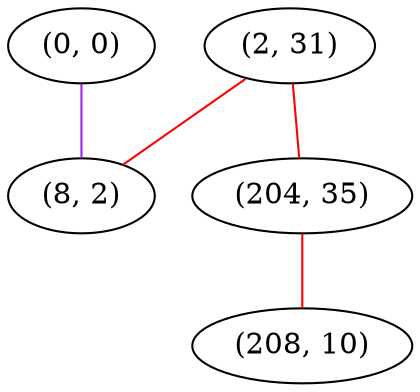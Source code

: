 graph "" {
"(2, 31)";
"(0, 0)";
"(8, 2)";
"(204, 35)";
"(208, 10)";
"(2, 31)" -- "(8, 2)"  [color=red, key=0, weight=1];
"(2, 31)" -- "(204, 35)"  [color=red, key=0, weight=1];
"(0, 0)" -- "(8, 2)"  [color=purple, key=0, weight=4];
"(204, 35)" -- "(208, 10)"  [color=red, key=0, weight=1];
}
